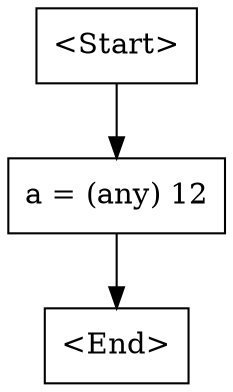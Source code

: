 digraph G {
    N0 [label = "<Start>" shape = box]
    N1 [label = "a = (any) 12
" shape = box]
    N2 [label = "<End>" shape = box]
    N0 -> N1 [label = ""]
    N1 -> N2 [label = ""]
}
